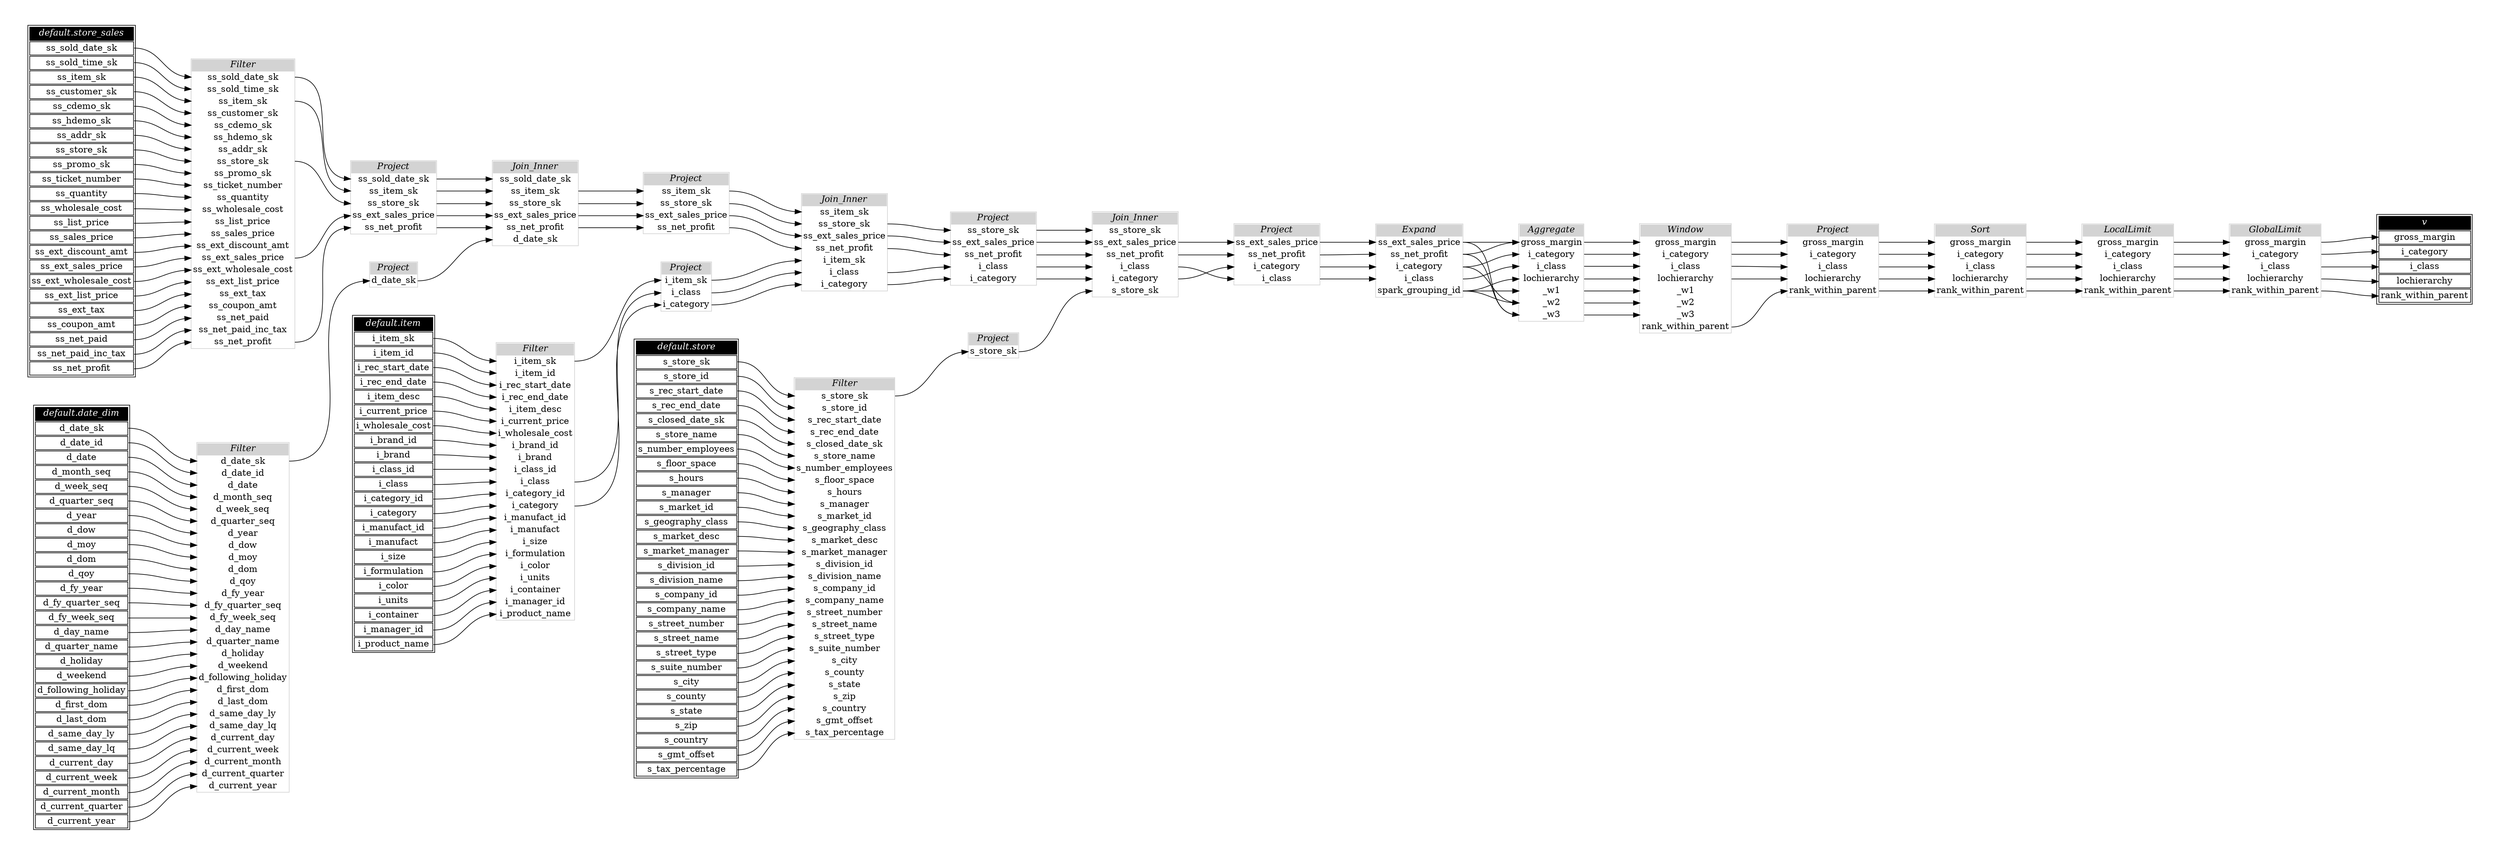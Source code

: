 // Automatically generated by TPCDSFlowTestSuite


digraph {
  graph [pad="0.5" nodesep="0.5" ranksep="1" fontname="Helvetica" rankdir=LR];
  node [shape=plaintext]

  
"Aggregate_aa07587" [label=<
<table color="lightgray" border="1" cellborder="0" cellspacing="0">
  <tr><td bgcolor="lightgray" port="nodeName"><i>Aggregate</i></td></tr>
  <tr><td port="0">gross_margin</td></tr>
<tr><td port="1">i_category</td></tr>
<tr><td port="2">i_class</td></tr>
<tr><td port="3">lochierarchy</td></tr>
<tr><td port="4">_w1</td></tr>
<tr><td port="5">_w2</td></tr>
<tr><td port="6">_w3</td></tr>
</table>>];
     

"Expand_4e42816" [label=<
<table color="lightgray" border="1" cellborder="0" cellspacing="0">
  <tr><td bgcolor="lightgray" port="nodeName"><i>Expand</i></td></tr>
  <tr><td port="0">ss_ext_sales_price</td></tr>
<tr><td port="1">ss_net_profit</td></tr>
<tr><td port="2">i_category</td></tr>
<tr><td port="3">i_class</td></tr>
<tr><td port="4">spark_grouping_id</td></tr>
</table>>];
     

"Filter_2f350c0" [label=<
<table color="lightgray" border="1" cellborder="0" cellspacing="0">
  <tr><td bgcolor="lightgray" port="nodeName"><i>Filter</i></td></tr>
  <tr><td port="0">d_date_sk</td></tr>
<tr><td port="1">d_date_id</td></tr>
<tr><td port="2">d_date</td></tr>
<tr><td port="3">d_month_seq</td></tr>
<tr><td port="4">d_week_seq</td></tr>
<tr><td port="5">d_quarter_seq</td></tr>
<tr><td port="6">d_year</td></tr>
<tr><td port="7">d_dow</td></tr>
<tr><td port="8">d_moy</td></tr>
<tr><td port="9">d_dom</td></tr>
<tr><td port="10">d_qoy</td></tr>
<tr><td port="11">d_fy_year</td></tr>
<tr><td port="12">d_fy_quarter_seq</td></tr>
<tr><td port="13">d_fy_week_seq</td></tr>
<tr><td port="14">d_day_name</td></tr>
<tr><td port="15">d_quarter_name</td></tr>
<tr><td port="16">d_holiday</td></tr>
<tr><td port="17">d_weekend</td></tr>
<tr><td port="18">d_following_holiday</td></tr>
<tr><td port="19">d_first_dom</td></tr>
<tr><td port="20">d_last_dom</td></tr>
<tr><td port="21">d_same_day_ly</td></tr>
<tr><td port="22">d_same_day_lq</td></tr>
<tr><td port="23">d_current_day</td></tr>
<tr><td port="24">d_current_week</td></tr>
<tr><td port="25">d_current_month</td></tr>
<tr><td port="26">d_current_quarter</td></tr>
<tr><td port="27">d_current_year</td></tr>
</table>>];
     

"Filter_37306e6" [label=<
<table color="lightgray" border="1" cellborder="0" cellspacing="0">
  <tr><td bgcolor="lightgray" port="nodeName"><i>Filter</i></td></tr>
  <tr><td port="0">s_store_sk</td></tr>
<tr><td port="1">s_store_id</td></tr>
<tr><td port="2">s_rec_start_date</td></tr>
<tr><td port="3">s_rec_end_date</td></tr>
<tr><td port="4">s_closed_date_sk</td></tr>
<tr><td port="5">s_store_name</td></tr>
<tr><td port="6">s_number_employees</td></tr>
<tr><td port="7">s_floor_space</td></tr>
<tr><td port="8">s_hours</td></tr>
<tr><td port="9">s_manager</td></tr>
<tr><td port="10">s_market_id</td></tr>
<tr><td port="11">s_geography_class</td></tr>
<tr><td port="12">s_market_desc</td></tr>
<tr><td port="13">s_market_manager</td></tr>
<tr><td port="14">s_division_id</td></tr>
<tr><td port="15">s_division_name</td></tr>
<tr><td port="16">s_company_id</td></tr>
<tr><td port="17">s_company_name</td></tr>
<tr><td port="18">s_street_number</td></tr>
<tr><td port="19">s_street_name</td></tr>
<tr><td port="20">s_street_type</td></tr>
<tr><td port="21">s_suite_number</td></tr>
<tr><td port="22">s_city</td></tr>
<tr><td port="23">s_county</td></tr>
<tr><td port="24">s_state</td></tr>
<tr><td port="25">s_zip</td></tr>
<tr><td port="26">s_country</td></tr>
<tr><td port="27">s_gmt_offset</td></tr>
<tr><td port="28">s_tax_percentage</td></tr>
</table>>];
     

"Filter_78b5cec" [label=<
<table color="lightgray" border="1" cellborder="0" cellspacing="0">
  <tr><td bgcolor="lightgray" port="nodeName"><i>Filter</i></td></tr>
  <tr><td port="0">i_item_sk</td></tr>
<tr><td port="1">i_item_id</td></tr>
<tr><td port="2">i_rec_start_date</td></tr>
<tr><td port="3">i_rec_end_date</td></tr>
<tr><td port="4">i_item_desc</td></tr>
<tr><td port="5">i_current_price</td></tr>
<tr><td port="6">i_wholesale_cost</td></tr>
<tr><td port="7">i_brand_id</td></tr>
<tr><td port="8">i_brand</td></tr>
<tr><td port="9">i_class_id</td></tr>
<tr><td port="10">i_class</td></tr>
<tr><td port="11">i_category_id</td></tr>
<tr><td port="12">i_category</td></tr>
<tr><td port="13">i_manufact_id</td></tr>
<tr><td port="14">i_manufact</td></tr>
<tr><td port="15">i_size</td></tr>
<tr><td port="16">i_formulation</td></tr>
<tr><td port="17">i_color</td></tr>
<tr><td port="18">i_units</td></tr>
<tr><td port="19">i_container</td></tr>
<tr><td port="20">i_manager_id</td></tr>
<tr><td port="21">i_product_name</td></tr>
</table>>];
     

"Filter_7d51fd2" [label=<
<table color="lightgray" border="1" cellborder="0" cellspacing="0">
  <tr><td bgcolor="lightgray" port="nodeName"><i>Filter</i></td></tr>
  <tr><td port="0">ss_sold_date_sk</td></tr>
<tr><td port="1">ss_sold_time_sk</td></tr>
<tr><td port="2">ss_item_sk</td></tr>
<tr><td port="3">ss_customer_sk</td></tr>
<tr><td port="4">ss_cdemo_sk</td></tr>
<tr><td port="5">ss_hdemo_sk</td></tr>
<tr><td port="6">ss_addr_sk</td></tr>
<tr><td port="7">ss_store_sk</td></tr>
<tr><td port="8">ss_promo_sk</td></tr>
<tr><td port="9">ss_ticket_number</td></tr>
<tr><td port="10">ss_quantity</td></tr>
<tr><td port="11">ss_wholesale_cost</td></tr>
<tr><td port="12">ss_list_price</td></tr>
<tr><td port="13">ss_sales_price</td></tr>
<tr><td port="14">ss_ext_discount_amt</td></tr>
<tr><td port="15">ss_ext_sales_price</td></tr>
<tr><td port="16">ss_ext_wholesale_cost</td></tr>
<tr><td port="17">ss_ext_list_price</td></tr>
<tr><td port="18">ss_ext_tax</td></tr>
<tr><td port="19">ss_coupon_amt</td></tr>
<tr><td port="20">ss_net_paid</td></tr>
<tr><td port="21">ss_net_paid_inc_tax</td></tr>
<tr><td port="22">ss_net_profit</td></tr>
</table>>];
     

"GlobalLimit_1ebbeff" [label=<
<table color="lightgray" border="1" cellborder="0" cellspacing="0">
  <tr><td bgcolor="lightgray" port="nodeName"><i>GlobalLimit</i></td></tr>
  <tr><td port="0">gross_margin</td></tr>
<tr><td port="1">i_category</td></tr>
<tr><td port="2">i_class</td></tr>
<tr><td port="3">lochierarchy</td></tr>
<tr><td port="4">rank_within_parent</td></tr>
</table>>];
     

"Join_Inner_2ba594c" [label=<
<table color="lightgray" border="1" cellborder="0" cellspacing="0">
  <tr><td bgcolor="lightgray" port="nodeName"><i>Join_Inner</i></td></tr>
  <tr><td port="0">ss_item_sk</td></tr>
<tr><td port="1">ss_store_sk</td></tr>
<tr><td port="2">ss_ext_sales_price</td></tr>
<tr><td port="3">ss_net_profit</td></tr>
<tr><td port="4">i_item_sk</td></tr>
<tr><td port="5">i_class</td></tr>
<tr><td port="6">i_category</td></tr>
</table>>];
     

"Join_Inner_99c0e5d" [label=<
<table color="lightgray" border="1" cellborder="0" cellspacing="0">
  <tr><td bgcolor="lightgray" port="nodeName"><i>Join_Inner</i></td></tr>
  <tr><td port="0">ss_store_sk</td></tr>
<tr><td port="1">ss_ext_sales_price</td></tr>
<tr><td port="2">ss_net_profit</td></tr>
<tr><td port="3">i_class</td></tr>
<tr><td port="4">i_category</td></tr>
<tr><td port="5">s_store_sk</td></tr>
</table>>];
     

"Join_Inner_b003b9f" [label=<
<table color="lightgray" border="1" cellborder="0" cellspacing="0">
  <tr><td bgcolor="lightgray" port="nodeName"><i>Join_Inner</i></td></tr>
  <tr><td port="0">ss_sold_date_sk</td></tr>
<tr><td port="1">ss_item_sk</td></tr>
<tr><td port="2">ss_store_sk</td></tr>
<tr><td port="3">ss_ext_sales_price</td></tr>
<tr><td port="4">ss_net_profit</td></tr>
<tr><td port="5">d_date_sk</td></tr>
</table>>];
     

"LocalLimit_fa1a825" [label=<
<table color="lightgray" border="1" cellborder="0" cellspacing="0">
  <tr><td bgcolor="lightgray" port="nodeName"><i>LocalLimit</i></td></tr>
  <tr><td port="0">gross_margin</td></tr>
<tr><td port="1">i_category</td></tr>
<tr><td port="2">i_class</td></tr>
<tr><td port="3">lochierarchy</td></tr>
<tr><td port="4">rank_within_parent</td></tr>
</table>>];
     

"Project_4d56971" [label=<
<table color="lightgray" border="1" cellborder="0" cellspacing="0">
  <tr><td bgcolor="lightgray" port="nodeName"><i>Project</i></td></tr>
  <tr><td port="0">ss_store_sk</td></tr>
<tr><td port="1">ss_ext_sales_price</td></tr>
<tr><td port="2">ss_net_profit</td></tr>
<tr><td port="3">i_class</td></tr>
<tr><td port="4">i_category</td></tr>
</table>>];
     

"Project_5f437d7" [label=<
<table color="lightgray" border="1" cellborder="0" cellspacing="0">
  <tr><td bgcolor="lightgray" port="nodeName"><i>Project</i></td></tr>
  <tr><td port="0">d_date_sk</td></tr>
</table>>];
     

"Project_6e7ac37" [label=<
<table color="lightgray" border="1" cellborder="0" cellspacing="0">
  <tr><td bgcolor="lightgray" port="nodeName"><i>Project</i></td></tr>
  <tr><td port="0">ss_sold_date_sk</td></tr>
<tr><td port="1">ss_item_sk</td></tr>
<tr><td port="2">ss_store_sk</td></tr>
<tr><td port="3">ss_ext_sales_price</td></tr>
<tr><td port="4">ss_net_profit</td></tr>
</table>>];
     

"Project_7a1dc6b" [label=<
<table color="lightgray" border="1" cellborder="0" cellspacing="0">
  <tr><td bgcolor="lightgray" port="nodeName"><i>Project</i></td></tr>
  <tr><td port="0">i_item_sk</td></tr>
<tr><td port="1">i_class</td></tr>
<tr><td port="2">i_category</td></tr>
</table>>];
     

"Project_7ba9c3c" [label=<
<table color="lightgray" border="1" cellborder="0" cellspacing="0">
  <tr><td bgcolor="lightgray" port="nodeName"><i>Project</i></td></tr>
  <tr><td port="0">s_store_sk</td></tr>
</table>>];
     

"Project_7c68064" [label=<
<table color="lightgray" border="1" cellborder="0" cellspacing="0">
  <tr><td bgcolor="lightgray" port="nodeName"><i>Project</i></td></tr>
  <tr><td port="0">gross_margin</td></tr>
<tr><td port="1">i_category</td></tr>
<tr><td port="2">i_class</td></tr>
<tr><td port="3">lochierarchy</td></tr>
<tr><td port="4">rank_within_parent</td></tr>
</table>>];
     

"Project_a60547b" [label=<
<table color="lightgray" border="1" cellborder="0" cellspacing="0">
  <tr><td bgcolor="lightgray" port="nodeName"><i>Project</i></td></tr>
  <tr><td port="0">ss_item_sk</td></tr>
<tr><td port="1">ss_store_sk</td></tr>
<tr><td port="2">ss_ext_sales_price</td></tr>
<tr><td port="3">ss_net_profit</td></tr>
</table>>];
     

"Project_e3eca50" [label=<
<table color="lightgray" border="1" cellborder="0" cellspacing="0">
  <tr><td bgcolor="lightgray" port="nodeName"><i>Project</i></td></tr>
  <tr><td port="0">ss_ext_sales_price</td></tr>
<tr><td port="1">ss_net_profit</td></tr>
<tr><td port="2">i_category</td></tr>
<tr><td port="3">i_class</td></tr>
</table>>];
     

"Sort_dbe9ef7" [label=<
<table color="lightgray" border="1" cellborder="0" cellspacing="0">
  <tr><td bgcolor="lightgray" port="nodeName"><i>Sort</i></td></tr>
  <tr><td port="0">gross_margin</td></tr>
<tr><td port="1">i_category</td></tr>
<tr><td port="2">i_class</td></tr>
<tr><td port="3">lochierarchy</td></tr>
<tr><td port="4">rank_within_parent</td></tr>
</table>>];
     

"Window_b26cfd9" [label=<
<table color="lightgray" border="1" cellborder="0" cellspacing="0">
  <tr><td bgcolor="lightgray" port="nodeName"><i>Window</i></td></tr>
  <tr><td port="0">gross_margin</td></tr>
<tr><td port="1">i_category</td></tr>
<tr><td port="2">i_class</td></tr>
<tr><td port="3">lochierarchy</td></tr>
<tr><td port="4">_w1</td></tr>
<tr><td port="5">_w2</td></tr>
<tr><td port="6">_w3</td></tr>
<tr><td port="7">rank_within_parent</td></tr>
</table>>];
     

"default.date_dim" [color="black" label=<
<table>
  <tr><td bgcolor="black" port="nodeName"><i><font color="white">default.date_dim</font></i></td></tr>
  <tr><td port="0">d_date_sk</td></tr>
<tr><td port="1">d_date_id</td></tr>
<tr><td port="2">d_date</td></tr>
<tr><td port="3">d_month_seq</td></tr>
<tr><td port="4">d_week_seq</td></tr>
<tr><td port="5">d_quarter_seq</td></tr>
<tr><td port="6">d_year</td></tr>
<tr><td port="7">d_dow</td></tr>
<tr><td port="8">d_moy</td></tr>
<tr><td port="9">d_dom</td></tr>
<tr><td port="10">d_qoy</td></tr>
<tr><td port="11">d_fy_year</td></tr>
<tr><td port="12">d_fy_quarter_seq</td></tr>
<tr><td port="13">d_fy_week_seq</td></tr>
<tr><td port="14">d_day_name</td></tr>
<tr><td port="15">d_quarter_name</td></tr>
<tr><td port="16">d_holiday</td></tr>
<tr><td port="17">d_weekend</td></tr>
<tr><td port="18">d_following_holiday</td></tr>
<tr><td port="19">d_first_dom</td></tr>
<tr><td port="20">d_last_dom</td></tr>
<tr><td port="21">d_same_day_ly</td></tr>
<tr><td port="22">d_same_day_lq</td></tr>
<tr><td port="23">d_current_day</td></tr>
<tr><td port="24">d_current_week</td></tr>
<tr><td port="25">d_current_month</td></tr>
<tr><td port="26">d_current_quarter</td></tr>
<tr><td port="27">d_current_year</td></tr>
</table>>];
     

"default.item" [color="black" label=<
<table>
  <tr><td bgcolor="black" port="nodeName"><i><font color="white">default.item</font></i></td></tr>
  <tr><td port="0">i_item_sk</td></tr>
<tr><td port="1">i_item_id</td></tr>
<tr><td port="2">i_rec_start_date</td></tr>
<tr><td port="3">i_rec_end_date</td></tr>
<tr><td port="4">i_item_desc</td></tr>
<tr><td port="5">i_current_price</td></tr>
<tr><td port="6">i_wholesale_cost</td></tr>
<tr><td port="7">i_brand_id</td></tr>
<tr><td port="8">i_brand</td></tr>
<tr><td port="9">i_class_id</td></tr>
<tr><td port="10">i_class</td></tr>
<tr><td port="11">i_category_id</td></tr>
<tr><td port="12">i_category</td></tr>
<tr><td port="13">i_manufact_id</td></tr>
<tr><td port="14">i_manufact</td></tr>
<tr><td port="15">i_size</td></tr>
<tr><td port="16">i_formulation</td></tr>
<tr><td port="17">i_color</td></tr>
<tr><td port="18">i_units</td></tr>
<tr><td port="19">i_container</td></tr>
<tr><td port="20">i_manager_id</td></tr>
<tr><td port="21">i_product_name</td></tr>
</table>>];
     

"default.store" [color="black" label=<
<table>
  <tr><td bgcolor="black" port="nodeName"><i><font color="white">default.store</font></i></td></tr>
  <tr><td port="0">s_store_sk</td></tr>
<tr><td port="1">s_store_id</td></tr>
<tr><td port="2">s_rec_start_date</td></tr>
<tr><td port="3">s_rec_end_date</td></tr>
<tr><td port="4">s_closed_date_sk</td></tr>
<tr><td port="5">s_store_name</td></tr>
<tr><td port="6">s_number_employees</td></tr>
<tr><td port="7">s_floor_space</td></tr>
<tr><td port="8">s_hours</td></tr>
<tr><td port="9">s_manager</td></tr>
<tr><td port="10">s_market_id</td></tr>
<tr><td port="11">s_geography_class</td></tr>
<tr><td port="12">s_market_desc</td></tr>
<tr><td port="13">s_market_manager</td></tr>
<tr><td port="14">s_division_id</td></tr>
<tr><td port="15">s_division_name</td></tr>
<tr><td port="16">s_company_id</td></tr>
<tr><td port="17">s_company_name</td></tr>
<tr><td port="18">s_street_number</td></tr>
<tr><td port="19">s_street_name</td></tr>
<tr><td port="20">s_street_type</td></tr>
<tr><td port="21">s_suite_number</td></tr>
<tr><td port="22">s_city</td></tr>
<tr><td port="23">s_county</td></tr>
<tr><td port="24">s_state</td></tr>
<tr><td port="25">s_zip</td></tr>
<tr><td port="26">s_country</td></tr>
<tr><td port="27">s_gmt_offset</td></tr>
<tr><td port="28">s_tax_percentage</td></tr>
</table>>];
     

"default.store_sales" [color="black" label=<
<table>
  <tr><td bgcolor="black" port="nodeName"><i><font color="white">default.store_sales</font></i></td></tr>
  <tr><td port="0">ss_sold_date_sk</td></tr>
<tr><td port="1">ss_sold_time_sk</td></tr>
<tr><td port="2">ss_item_sk</td></tr>
<tr><td port="3">ss_customer_sk</td></tr>
<tr><td port="4">ss_cdemo_sk</td></tr>
<tr><td port="5">ss_hdemo_sk</td></tr>
<tr><td port="6">ss_addr_sk</td></tr>
<tr><td port="7">ss_store_sk</td></tr>
<tr><td port="8">ss_promo_sk</td></tr>
<tr><td port="9">ss_ticket_number</td></tr>
<tr><td port="10">ss_quantity</td></tr>
<tr><td port="11">ss_wholesale_cost</td></tr>
<tr><td port="12">ss_list_price</td></tr>
<tr><td port="13">ss_sales_price</td></tr>
<tr><td port="14">ss_ext_discount_amt</td></tr>
<tr><td port="15">ss_ext_sales_price</td></tr>
<tr><td port="16">ss_ext_wholesale_cost</td></tr>
<tr><td port="17">ss_ext_list_price</td></tr>
<tr><td port="18">ss_ext_tax</td></tr>
<tr><td port="19">ss_coupon_amt</td></tr>
<tr><td port="20">ss_net_paid</td></tr>
<tr><td port="21">ss_net_paid_inc_tax</td></tr>
<tr><td port="22">ss_net_profit</td></tr>
</table>>];
     

"v" [color="black" label=<
<table>
  <tr><td bgcolor="black" port="nodeName"><i><font color="white">v</font></i></td></tr>
  <tr><td port="0">gross_margin</td></tr>
<tr><td port="1">i_category</td></tr>
<tr><td port="2">i_class</td></tr>
<tr><td port="3">lochierarchy</td></tr>
<tr><td port="4">rank_within_parent</td></tr>
</table>>];
     
  "Aggregate_aa07587":0 -> "Window_b26cfd9":0;
"Aggregate_aa07587":1 -> "Window_b26cfd9":1;
"Aggregate_aa07587":2 -> "Window_b26cfd9":2;
"Aggregate_aa07587":3 -> "Window_b26cfd9":3;
"Aggregate_aa07587":4 -> "Window_b26cfd9":4;
"Aggregate_aa07587":5 -> "Window_b26cfd9":5;
"Aggregate_aa07587":6 -> "Window_b26cfd9":6;
"Expand_4e42816":0 -> "Aggregate_aa07587":0;
"Expand_4e42816":0 -> "Aggregate_aa07587":6;
"Expand_4e42816":1 -> "Aggregate_aa07587":0;
"Expand_4e42816":1 -> "Aggregate_aa07587":6;
"Expand_4e42816":2 -> "Aggregate_aa07587":1;
"Expand_4e42816":2 -> "Aggregate_aa07587":5;
"Expand_4e42816":3 -> "Aggregate_aa07587":2;
"Expand_4e42816":4 -> "Aggregate_aa07587":3;
"Expand_4e42816":4 -> "Aggregate_aa07587":4;
"Expand_4e42816":4 -> "Aggregate_aa07587":5;
"Filter_2f350c0":0 -> "Project_5f437d7":0;
"Filter_37306e6":0 -> "Project_7ba9c3c":0;
"Filter_78b5cec":0 -> "Project_7a1dc6b":0;
"Filter_78b5cec":10 -> "Project_7a1dc6b":1;
"Filter_78b5cec":12 -> "Project_7a1dc6b":2;
"Filter_7d51fd2":0 -> "Project_6e7ac37":0;
"Filter_7d51fd2":15 -> "Project_6e7ac37":3;
"Filter_7d51fd2":2 -> "Project_6e7ac37":1;
"Filter_7d51fd2":22 -> "Project_6e7ac37":4;
"Filter_7d51fd2":7 -> "Project_6e7ac37":2;
"GlobalLimit_1ebbeff":0 -> "v":0;
"GlobalLimit_1ebbeff":1 -> "v":1;
"GlobalLimit_1ebbeff":2 -> "v":2;
"GlobalLimit_1ebbeff":3 -> "v":3;
"GlobalLimit_1ebbeff":4 -> "v":4;
"Join_Inner_2ba594c":1 -> "Project_4d56971":0;
"Join_Inner_2ba594c":2 -> "Project_4d56971":1;
"Join_Inner_2ba594c":3 -> "Project_4d56971":2;
"Join_Inner_2ba594c":5 -> "Project_4d56971":3;
"Join_Inner_2ba594c":6 -> "Project_4d56971":4;
"Join_Inner_99c0e5d":1 -> "Project_e3eca50":0;
"Join_Inner_99c0e5d":2 -> "Project_e3eca50":1;
"Join_Inner_99c0e5d":3 -> "Project_e3eca50":3;
"Join_Inner_99c0e5d":4 -> "Project_e3eca50":2;
"Join_Inner_b003b9f":1 -> "Project_a60547b":0;
"Join_Inner_b003b9f":2 -> "Project_a60547b":1;
"Join_Inner_b003b9f":3 -> "Project_a60547b":2;
"Join_Inner_b003b9f":4 -> "Project_a60547b":3;
"LocalLimit_fa1a825":0 -> "GlobalLimit_1ebbeff":0;
"LocalLimit_fa1a825":1 -> "GlobalLimit_1ebbeff":1;
"LocalLimit_fa1a825":2 -> "GlobalLimit_1ebbeff":2;
"LocalLimit_fa1a825":3 -> "GlobalLimit_1ebbeff":3;
"LocalLimit_fa1a825":4 -> "GlobalLimit_1ebbeff":4;
"Project_4d56971":0 -> "Join_Inner_99c0e5d":0;
"Project_4d56971":1 -> "Join_Inner_99c0e5d":1;
"Project_4d56971":2 -> "Join_Inner_99c0e5d":2;
"Project_4d56971":3 -> "Join_Inner_99c0e5d":3;
"Project_4d56971":4 -> "Join_Inner_99c0e5d":4;
"Project_5f437d7":0 -> "Join_Inner_b003b9f":5;
"Project_6e7ac37":0 -> "Join_Inner_b003b9f":0;
"Project_6e7ac37":1 -> "Join_Inner_b003b9f":1;
"Project_6e7ac37":2 -> "Join_Inner_b003b9f":2;
"Project_6e7ac37":3 -> "Join_Inner_b003b9f":3;
"Project_6e7ac37":4 -> "Join_Inner_b003b9f":4;
"Project_7a1dc6b":0 -> "Join_Inner_2ba594c":4;
"Project_7a1dc6b":1 -> "Join_Inner_2ba594c":5;
"Project_7a1dc6b":2 -> "Join_Inner_2ba594c":6;
"Project_7ba9c3c":0 -> "Join_Inner_99c0e5d":5;
"Project_7c68064":0 -> "Sort_dbe9ef7":0;
"Project_7c68064":1 -> "Sort_dbe9ef7":1;
"Project_7c68064":2 -> "Sort_dbe9ef7":2;
"Project_7c68064":3 -> "Sort_dbe9ef7":3;
"Project_7c68064":4 -> "Sort_dbe9ef7":4;
"Project_a60547b":0 -> "Join_Inner_2ba594c":0;
"Project_a60547b":1 -> "Join_Inner_2ba594c":1;
"Project_a60547b":2 -> "Join_Inner_2ba594c":2;
"Project_a60547b":3 -> "Join_Inner_2ba594c":3;
"Project_e3eca50":0 -> "Expand_4e42816":0;
"Project_e3eca50":1 -> "Expand_4e42816":1;
"Project_e3eca50":2 -> "Expand_4e42816":2;
"Project_e3eca50":3 -> "Expand_4e42816":3;
"Sort_dbe9ef7":0 -> "LocalLimit_fa1a825":0;
"Sort_dbe9ef7":1 -> "LocalLimit_fa1a825":1;
"Sort_dbe9ef7":2 -> "LocalLimit_fa1a825":2;
"Sort_dbe9ef7":3 -> "LocalLimit_fa1a825":3;
"Sort_dbe9ef7":4 -> "LocalLimit_fa1a825":4;
"Window_b26cfd9":0 -> "Project_7c68064":0;
"Window_b26cfd9":1 -> "Project_7c68064":1;
"Window_b26cfd9":2 -> "Project_7c68064":2;
"Window_b26cfd9":3 -> "Project_7c68064":3;
"Window_b26cfd9":7 -> "Project_7c68064":4;
"default.date_dim":0 -> "Filter_2f350c0":0;
"default.date_dim":1 -> "Filter_2f350c0":1;
"default.date_dim":10 -> "Filter_2f350c0":10;
"default.date_dim":11 -> "Filter_2f350c0":11;
"default.date_dim":12 -> "Filter_2f350c0":12;
"default.date_dim":13 -> "Filter_2f350c0":13;
"default.date_dim":14 -> "Filter_2f350c0":14;
"default.date_dim":15 -> "Filter_2f350c0":15;
"default.date_dim":16 -> "Filter_2f350c0":16;
"default.date_dim":17 -> "Filter_2f350c0":17;
"default.date_dim":18 -> "Filter_2f350c0":18;
"default.date_dim":19 -> "Filter_2f350c0":19;
"default.date_dim":2 -> "Filter_2f350c0":2;
"default.date_dim":20 -> "Filter_2f350c0":20;
"default.date_dim":21 -> "Filter_2f350c0":21;
"default.date_dim":22 -> "Filter_2f350c0":22;
"default.date_dim":23 -> "Filter_2f350c0":23;
"default.date_dim":24 -> "Filter_2f350c0":24;
"default.date_dim":25 -> "Filter_2f350c0":25;
"default.date_dim":26 -> "Filter_2f350c0":26;
"default.date_dim":27 -> "Filter_2f350c0":27;
"default.date_dim":3 -> "Filter_2f350c0":3;
"default.date_dim":4 -> "Filter_2f350c0":4;
"default.date_dim":5 -> "Filter_2f350c0":5;
"default.date_dim":6 -> "Filter_2f350c0":6;
"default.date_dim":7 -> "Filter_2f350c0":7;
"default.date_dim":8 -> "Filter_2f350c0":8;
"default.date_dim":9 -> "Filter_2f350c0":9;
"default.item":0 -> "Filter_78b5cec":0;
"default.item":1 -> "Filter_78b5cec":1;
"default.item":10 -> "Filter_78b5cec":10;
"default.item":11 -> "Filter_78b5cec":11;
"default.item":12 -> "Filter_78b5cec":12;
"default.item":13 -> "Filter_78b5cec":13;
"default.item":14 -> "Filter_78b5cec":14;
"default.item":15 -> "Filter_78b5cec":15;
"default.item":16 -> "Filter_78b5cec":16;
"default.item":17 -> "Filter_78b5cec":17;
"default.item":18 -> "Filter_78b5cec":18;
"default.item":19 -> "Filter_78b5cec":19;
"default.item":2 -> "Filter_78b5cec":2;
"default.item":20 -> "Filter_78b5cec":20;
"default.item":21 -> "Filter_78b5cec":21;
"default.item":3 -> "Filter_78b5cec":3;
"default.item":4 -> "Filter_78b5cec":4;
"default.item":5 -> "Filter_78b5cec":5;
"default.item":6 -> "Filter_78b5cec":6;
"default.item":7 -> "Filter_78b5cec":7;
"default.item":8 -> "Filter_78b5cec":8;
"default.item":9 -> "Filter_78b5cec":9;
"default.store":0 -> "Filter_37306e6":0;
"default.store":1 -> "Filter_37306e6":1;
"default.store":10 -> "Filter_37306e6":10;
"default.store":11 -> "Filter_37306e6":11;
"default.store":12 -> "Filter_37306e6":12;
"default.store":13 -> "Filter_37306e6":13;
"default.store":14 -> "Filter_37306e6":14;
"default.store":15 -> "Filter_37306e6":15;
"default.store":16 -> "Filter_37306e6":16;
"default.store":17 -> "Filter_37306e6":17;
"default.store":18 -> "Filter_37306e6":18;
"default.store":19 -> "Filter_37306e6":19;
"default.store":2 -> "Filter_37306e6":2;
"default.store":20 -> "Filter_37306e6":20;
"default.store":21 -> "Filter_37306e6":21;
"default.store":22 -> "Filter_37306e6":22;
"default.store":23 -> "Filter_37306e6":23;
"default.store":24 -> "Filter_37306e6":24;
"default.store":25 -> "Filter_37306e6":25;
"default.store":26 -> "Filter_37306e6":26;
"default.store":27 -> "Filter_37306e6":27;
"default.store":28 -> "Filter_37306e6":28;
"default.store":3 -> "Filter_37306e6":3;
"default.store":4 -> "Filter_37306e6":4;
"default.store":5 -> "Filter_37306e6":5;
"default.store":6 -> "Filter_37306e6":6;
"default.store":7 -> "Filter_37306e6":7;
"default.store":8 -> "Filter_37306e6":8;
"default.store":9 -> "Filter_37306e6":9;
"default.store_sales":0 -> "Filter_7d51fd2":0;
"default.store_sales":1 -> "Filter_7d51fd2":1;
"default.store_sales":10 -> "Filter_7d51fd2":10;
"default.store_sales":11 -> "Filter_7d51fd2":11;
"default.store_sales":12 -> "Filter_7d51fd2":12;
"default.store_sales":13 -> "Filter_7d51fd2":13;
"default.store_sales":14 -> "Filter_7d51fd2":14;
"default.store_sales":15 -> "Filter_7d51fd2":15;
"default.store_sales":16 -> "Filter_7d51fd2":16;
"default.store_sales":17 -> "Filter_7d51fd2":17;
"default.store_sales":18 -> "Filter_7d51fd2":18;
"default.store_sales":19 -> "Filter_7d51fd2":19;
"default.store_sales":2 -> "Filter_7d51fd2":2;
"default.store_sales":20 -> "Filter_7d51fd2":20;
"default.store_sales":21 -> "Filter_7d51fd2":21;
"default.store_sales":22 -> "Filter_7d51fd2":22;
"default.store_sales":3 -> "Filter_7d51fd2":3;
"default.store_sales":4 -> "Filter_7d51fd2":4;
"default.store_sales":5 -> "Filter_7d51fd2":5;
"default.store_sales":6 -> "Filter_7d51fd2":6;
"default.store_sales":7 -> "Filter_7d51fd2":7;
"default.store_sales":8 -> "Filter_7d51fd2":8;
"default.store_sales":9 -> "Filter_7d51fd2":9;
}
       